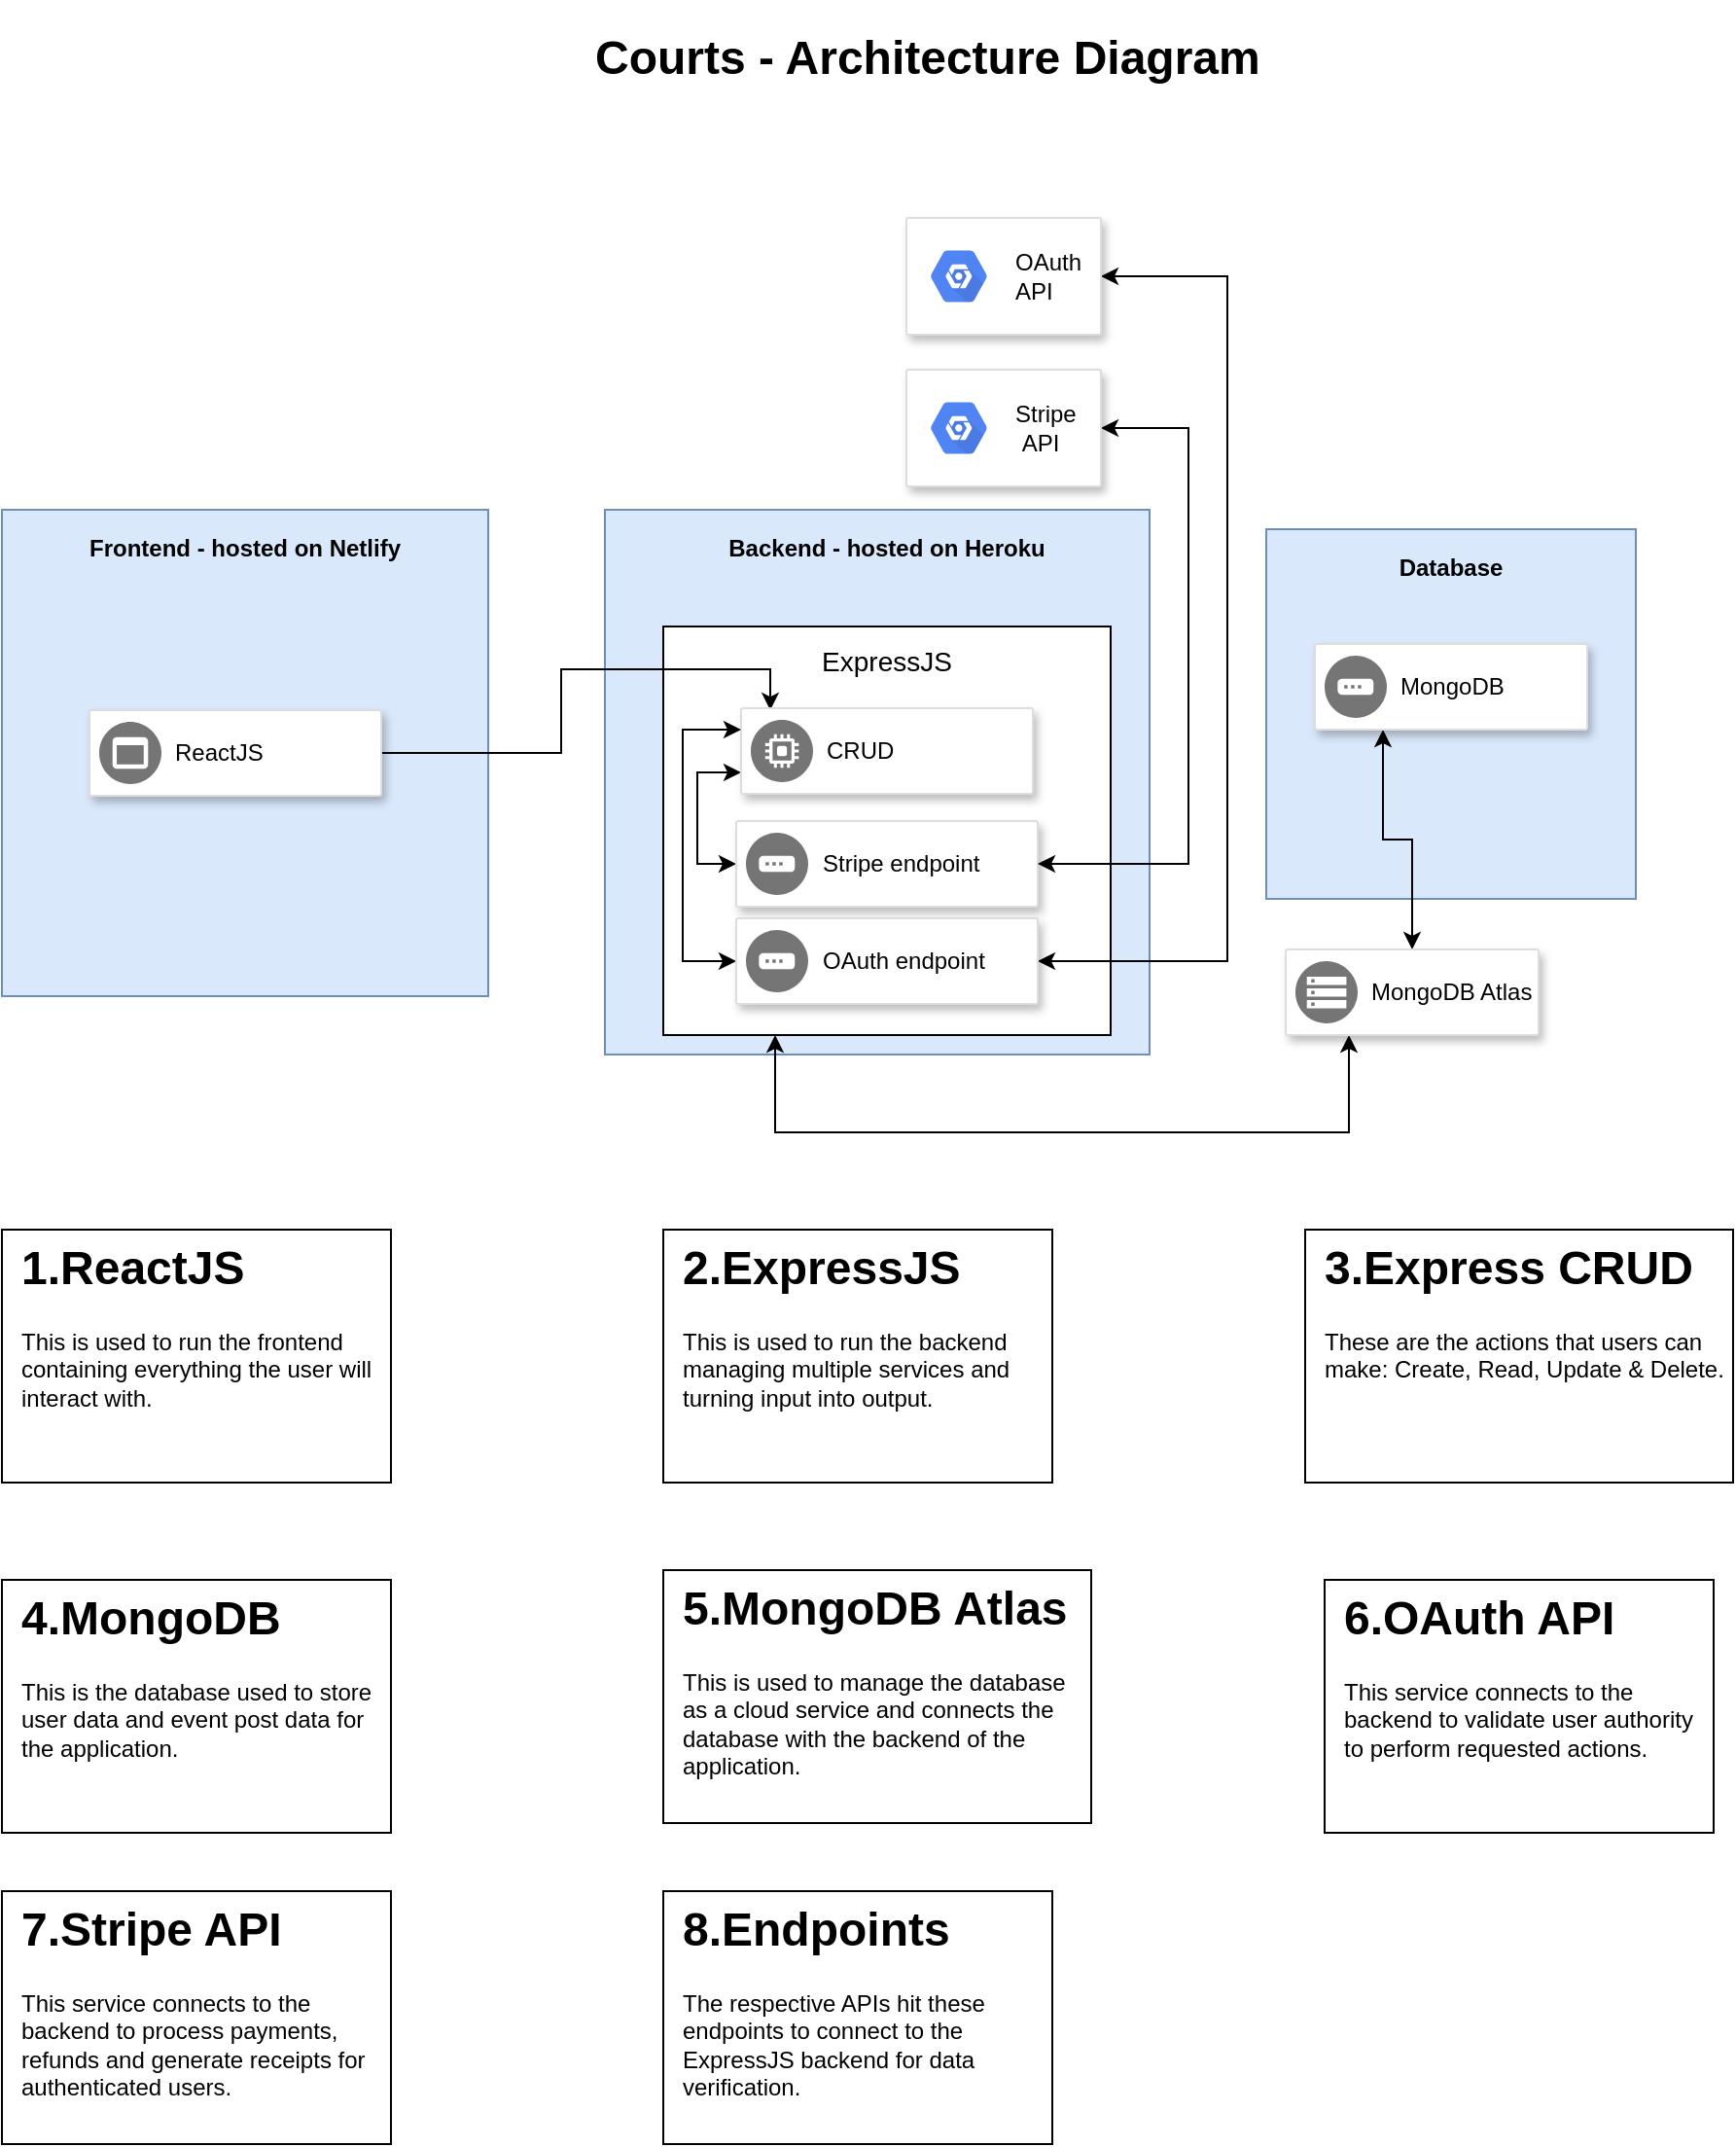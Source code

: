 <mxfile version="13.9.9" type="device"><diagram id="rPudb1M0Uhc7hZUb4cbw" name="Page-1"><mxGraphModel dx="1172" dy="682" grid="1" gridSize="10" guides="1" tooltips="1" connect="1" arrows="1" fold="1" page="1" pageScale="1" pageWidth="1169" pageHeight="827" math="0" shadow="0"><root><mxCell id="0"/><mxCell id="1" parent="0"/><mxCell id="7JfiR4CFH8CrJ87CN6ZU-2" value="" style="rounded=0;whiteSpace=wrap;html=1;" parent="1" vertex="1"><mxGeometry x="120" y="660" width="200" height="130" as="geometry"/></mxCell><mxCell id="qOnyxGdkf0gpgGZajiMD-2" value="" style="whiteSpace=wrap;html=1;aspect=fixed;fillColor=#dae8fc;strokeColor=#6c8ebf;" parent="1" vertex="1"><mxGeometry x="430" y="290" width="280" height="280" as="geometry"/></mxCell><mxCell id="tmi_gO-PXTSPr0ctLVlo-19" value="" style="rounded=0;whiteSpace=wrap;html=1;" parent="1" vertex="1"><mxGeometry x="460" y="350" width="230" height="210" as="geometry"/></mxCell><mxCell id="qOnyxGdkf0gpgGZajiMD-1" value="" style="whiteSpace=wrap;html=1;aspect=fixed;fillColor=#dae8fc;strokeColor=#6c8ebf;" parent="1" vertex="1"><mxGeometry x="120" y="290" width="250" height="250" as="geometry"/></mxCell><mxCell id="qOnyxGdkf0gpgGZajiMD-3" value="" style="whiteSpace=wrap;html=1;aspect=fixed;fillColor=#dae8fc;strokeColor=#6c8ebf;" parent="1" vertex="1"><mxGeometry x="770" y="300" width="190" height="190" as="geometry"/></mxCell><mxCell id="qOnyxGdkf0gpgGZajiMD-4" value="Frontend - hosted on Netlify" style="text;html=1;strokeColor=none;fillColor=none;align=center;verticalAlign=middle;whiteSpace=wrap;rounded=0;fontStyle=1" parent="1" vertex="1"><mxGeometry x="160" y="300" width="170" height="20" as="geometry"/></mxCell><mxCell id="qOnyxGdkf0gpgGZajiMD-5" value="Backend - hosted on Heroku" style="text;html=1;strokeColor=none;fillColor=none;align=center;verticalAlign=middle;whiteSpace=wrap;rounded=0;fontStyle=1" parent="1" vertex="1"><mxGeometry x="490" y="300" width="170" height="20" as="geometry"/></mxCell><mxCell id="qOnyxGdkf0gpgGZajiMD-6" value="Database" style="text;html=1;strokeColor=none;fillColor=none;align=center;verticalAlign=middle;whiteSpace=wrap;rounded=0;fontStyle=1" parent="1" vertex="1"><mxGeometry x="845" y="310" width="40" height="20" as="geometry"/></mxCell><mxCell id="7JfiR4CFH8CrJ87CN6ZU-28" style="edgeStyle=orthogonalEdgeStyle;rounded=0;orthogonalLoop=1;jettySize=auto;html=1;exitX=1;exitY=0.5;exitDx=0;exitDy=0;entryX=0.1;entryY=0.023;entryDx=0;entryDy=0;startArrow=none;startFill=0;entryPerimeter=0;" parent="1" source="qOnyxGdkf0gpgGZajiMD-9" target="tmi_gO-PXTSPr0ctLVlo-11" edge="1"><mxGeometry relative="1" as="geometry"/></mxCell><mxCell id="qOnyxGdkf0gpgGZajiMD-9" value="" style="strokeColor=#dddddd;shadow=1;strokeWidth=1;rounded=1;absoluteArcSize=1;arcSize=2;" parent="1" vertex="1"><mxGeometry x="165" y="393" width="150" height="44" as="geometry"/></mxCell><mxCell id="qOnyxGdkf0gpgGZajiMD-10" value="ReactJS" style="dashed=0;connectable=0;html=1;fillColor=#757575;strokeColor=none;shape=mxgraph.gcp2.frontend_platform_services;part=1;labelPosition=right;verticalLabelPosition=middle;align=left;verticalAlign=middle;spacingLeft=5;fontSize=12;" parent="qOnyxGdkf0gpgGZajiMD-9" vertex="1"><mxGeometry y="0.5" width="32" height="32" relative="1" as="geometry"><mxPoint x="5" y="-16" as="offset"/></mxGeometry></mxCell><mxCell id="7JfiR4CFH8CrJ87CN6ZU-25" style="edgeStyle=orthogonalEdgeStyle;rounded=0;orthogonalLoop=1;jettySize=auto;html=1;exitX=0.25;exitY=1;exitDx=0;exitDy=0;entryX=0.5;entryY=0;entryDx=0;entryDy=0;startArrow=classic;startFill=1;" parent="1" source="qOnyxGdkf0gpgGZajiMD-18" target="qOnyxGdkf0gpgGZajiMD-44" edge="1"><mxGeometry relative="1" as="geometry"/></mxCell><mxCell id="qOnyxGdkf0gpgGZajiMD-18" value="" style="strokeColor=#dddddd;shadow=1;strokeWidth=1;rounded=1;absoluteArcSize=1;arcSize=2;" parent="1" vertex="1"><mxGeometry x="795" y="359" width="140" height="44" as="geometry"/></mxCell><mxCell id="qOnyxGdkf0gpgGZajiMD-19" value="MongoDB" style="dashed=0;connectable=0;html=1;fillColor=#757575;strokeColor=none;shape=mxgraph.gcp2.gateway;part=1;labelPosition=right;verticalLabelPosition=middle;align=left;verticalAlign=middle;spacingLeft=5;fontSize=12;" parent="qOnyxGdkf0gpgGZajiMD-18" vertex="1"><mxGeometry y="0.5" width="32" height="32" relative="1" as="geometry"><mxPoint x="5" y="-16" as="offset"/></mxGeometry></mxCell><mxCell id="7JfiR4CFH8CrJ87CN6ZU-29" style="edgeStyle=orthogonalEdgeStyle;rounded=0;orthogonalLoop=1;jettySize=auto;html=1;exitX=0;exitY=0.5;exitDx=0;exitDy=0;entryX=0;entryY=0.75;entryDx=0;entryDy=0;startArrow=classic;startFill=1;" parent="1" source="qOnyxGdkf0gpgGZajiMD-22" target="tmi_gO-PXTSPr0ctLVlo-11" edge="1"><mxGeometry relative="1" as="geometry"/></mxCell><mxCell id="qOnyxGdkf0gpgGZajiMD-22" value="" style="strokeColor=#dddddd;shadow=1;strokeWidth=1;rounded=1;absoluteArcSize=1;arcSize=2;" parent="1" vertex="1"><mxGeometry x="497.5" y="450" width="155" height="44" as="geometry"/></mxCell><mxCell id="qOnyxGdkf0gpgGZajiMD-23" value="Stripe endpoint" style="dashed=0;connectable=0;html=1;fillColor=#757575;strokeColor=none;shape=mxgraph.gcp2.gateway;part=1;labelPosition=right;verticalLabelPosition=middle;align=left;verticalAlign=middle;spacingLeft=5;fontSize=12;" parent="qOnyxGdkf0gpgGZajiMD-22" vertex="1"><mxGeometry y="0.5" width="32" height="32" relative="1" as="geometry"><mxPoint x="5" y="-16" as="offset"/></mxGeometry></mxCell><mxCell id="7JfiR4CFH8CrJ87CN6ZU-22" style="edgeStyle=orthogonalEdgeStyle;rounded=0;orthogonalLoop=1;jettySize=auto;html=1;exitX=1;exitY=0.5;exitDx=0;exitDy=0;entryX=1;entryY=0.5;entryDx=0;entryDy=0;startArrow=classic;startFill=1;" parent="1" source="qOnyxGdkf0gpgGZajiMD-32" target="qOnyxGdkf0gpgGZajiMD-22" edge="1"><mxGeometry relative="1" as="geometry"><Array as="points"><mxPoint x="730" y="248"/><mxPoint x="730" y="472"/></Array></mxGeometry></mxCell><mxCell id="qOnyxGdkf0gpgGZajiMD-32" value="" style="strokeColor=#dddddd;shadow=1;strokeWidth=1;rounded=1;absoluteArcSize=1;arcSize=2;" parent="1" vertex="1"><mxGeometry x="585" y="218" width="100" height="60" as="geometry"/></mxCell><mxCell id="qOnyxGdkf0gpgGZajiMD-33" value="&lt;font color=&quot;#000000&quot;&gt;Stripe&lt;br&gt;&amp;nbsp;API&lt;/font&gt;" style="dashed=0;connectable=0;html=1;fillColor=#5184F3;strokeColor=none;shape=mxgraph.gcp2.hexIcon;prIcon=placeholder;part=1;labelPosition=right;verticalLabelPosition=middle;align=left;verticalAlign=middle;spacingLeft=5;fontColor=#999999;fontSize=12;" parent="qOnyxGdkf0gpgGZajiMD-32" vertex="1"><mxGeometry y="0.5" width="44" height="39" relative="1" as="geometry"><mxPoint x="5" y="-19.5" as="offset"/></mxGeometry></mxCell><mxCell id="7JfiR4CFH8CrJ87CN6ZU-26" style="edgeStyle=orthogonalEdgeStyle;rounded=0;orthogonalLoop=1;jettySize=auto;html=1;exitX=0.25;exitY=1;exitDx=0;exitDy=0;startArrow=classic;startFill=1;entryX=0.25;entryY=1;entryDx=0;entryDy=0;" parent="1" source="qOnyxGdkf0gpgGZajiMD-44" target="tmi_gO-PXTSPr0ctLVlo-19" edge="1"><mxGeometry relative="1" as="geometry"><Array as="points"><mxPoint x="813" y="610"/><mxPoint x="518" y="610"/></Array></mxGeometry></mxCell><mxCell id="qOnyxGdkf0gpgGZajiMD-44" value="" style="strokeColor=#dddddd;shadow=1;strokeWidth=1;rounded=1;absoluteArcSize=1;arcSize=2;" parent="1" vertex="1"><mxGeometry x="780" y="516" width="130" height="44" as="geometry"/></mxCell><mxCell id="qOnyxGdkf0gpgGZajiMD-45" value="MongoDB Atlas" style="dashed=0;connectable=0;html=1;fillColor=#757575;strokeColor=none;shape=mxgraph.gcp2.persistent_disk_snapshot;part=1;labelPosition=right;verticalLabelPosition=middle;align=left;verticalAlign=middle;spacingLeft=5;fontSize=12;" parent="qOnyxGdkf0gpgGZajiMD-44" vertex="1"><mxGeometry y="0.5" width="32" height="32" relative="1" as="geometry"><mxPoint x="5" y="-16" as="offset"/></mxGeometry></mxCell><mxCell id="ASNl6ur8m9cXkQ4JpAlo-1" value="&lt;h1&gt;Courts - Architecture Diagram&lt;/h1&gt;" style="text;html=1;strokeColor=none;fillColor=none;spacing=5;spacingTop=-20;whiteSpace=wrap;overflow=hidden;rounded=0;" parent="1" vertex="1"><mxGeometry x="420" y="38" width="360" height="42" as="geometry"/></mxCell><mxCell id="tmi_gO-PXTSPr0ctLVlo-11" value="" style="strokeColor=#dddddd;shadow=1;strokeWidth=1;rounded=1;absoluteArcSize=1;arcSize=2;" parent="1" vertex="1"><mxGeometry x="500" y="392" width="150" height="44" as="geometry"/></mxCell><mxCell id="tmi_gO-PXTSPr0ctLVlo-12" value="CRUD" style="dashed=0;connectable=0;html=1;fillColor=#757575;strokeColor=none;shape=mxgraph.gcp2.dedicated_game_server;part=1;labelPosition=right;verticalLabelPosition=middle;align=left;verticalAlign=middle;spacingLeft=5;fontSize=12;" parent="tmi_gO-PXTSPr0ctLVlo-11" vertex="1"><mxGeometry y="0.5" width="32" height="32" relative="1" as="geometry"><mxPoint x="5" y="-16" as="offset"/></mxGeometry></mxCell><mxCell id="7JfiR4CFH8CrJ87CN6ZU-21" style="edgeStyle=orthogonalEdgeStyle;rounded=0;orthogonalLoop=1;jettySize=auto;html=1;exitX=1;exitY=0.5;exitDx=0;exitDy=0;entryX=1;entryY=0.5;entryDx=0;entryDy=0;startArrow=classic;startFill=1;" parent="1" source="tmi_gO-PXTSPr0ctLVlo-13" target="tmi_gO-PXTSPr0ctLVlo-15" edge="1"><mxGeometry relative="1" as="geometry"><Array as="points"><mxPoint x="750" y="170"/><mxPoint x="750" y="522"/></Array></mxGeometry></mxCell><mxCell id="tmi_gO-PXTSPr0ctLVlo-13" value="" style="strokeColor=#dddddd;shadow=1;strokeWidth=1;rounded=1;absoluteArcSize=1;arcSize=2;" parent="1" vertex="1"><mxGeometry x="585" y="140" width="100" height="60" as="geometry"/></mxCell><mxCell id="tmi_gO-PXTSPr0ctLVlo-14" value="&lt;font color=&quot;#000000&quot;&gt;OAuth&lt;br&gt;API&lt;br&gt;&lt;/font&gt;" style="dashed=0;connectable=0;html=1;fillColor=#5184F3;strokeColor=none;shape=mxgraph.gcp2.hexIcon;prIcon=placeholder;part=1;labelPosition=right;verticalLabelPosition=middle;align=left;verticalAlign=middle;spacingLeft=5;fontColor=#999999;fontSize=12;" parent="tmi_gO-PXTSPr0ctLVlo-13" vertex="1"><mxGeometry y="0.5" width="44" height="39" relative="1" as="geometry"><mxPoint x="5" y="-19.5" as="offset"/></mxGeometry></mxCell><mxCell id="7JfiR4CFH8CrJ87CN6ZU-30" style="edgeStyle=orthogonalEdgeStyle;rounded=0;orthogonalLoop=1;jettySize=auto;html=1;exitX=0;exitY=0.5;exitDx=0;exitDy=0;entryX=0;entryY=0.25;entryDx=0;entryDy=0;startArrow=classic;startFill=1;" parent="1" source="tmi_gO-PXTSPr0ctLVlo-15" target="tmi_gO-PXTSPr0ctLVlo-11" edge="1"><mxGeometry relative="1" as="geometry"><Array as="points"><mxPoint x="470" y="522"/><mxPoint x="470" y="403"/></Array></mxGeometry></mxCell><mxCell id="tmi_gO-PXTSPr0ctLVlo-15" value="" style="strokeColor=#dddddd;shadow=1;strokeWidth=1;rounded=1;absoluteArcSize=1;arcSize=2;" parent="1" vertex="1"><mxGeometry x="497.5" y="500" width="155" height="44" as="geometry"/></mxCell><mxCell id="tmi_gO-PXTSPr0ctLVlo-16" value="OAuth endpoint" style="dashed=0;connectable=0;html=1;fillColor=#757575;strokeColor=none;shape=mxgraph.gcp2.gateway;part=1;labelPosition=right;verticalLabelPosition=middle;align=left;verticalAlign=middle;spacingLeft=5;fontSize=12;" parent="tmi_gO-PXTSPr0ctLVlo-15" vertex="1"><mxGeometry y="0.5" width="32" height="32" relative="1" as="geometry"><mxPoint x="5" y="-16" as="offset"/></mxGeometry></mxCell><mxCell id="tmi_gO-PXTSPr0ctLVlo-20" value="&lt;font style=&quot;font-size: 14px&quot;&gt;ExpressJS&lt;/font&gt;" style="text;html=1;strokeColor=none;fillColor=none;align=center;verticalAlign=middle;whiteSpace=wrap;rounded=0;" parent="1" vertex="1"><mxGeometry x="500" y="343" width="150" height="50" as="geometry"/></mxCell><mxCell id="7JfiR4CFH8CrJ87CN6ZU-1" value="&lt;h1&gt;1.ReactJS&lt;/h1&gt;&lt;p&gt;This is used to run the frontend containing everything the user will interact with.&lt;/p&gt;" style="text;html=1;strokeColor=none;fillColor=none;spacing=5;spacingTop=-20;whiteSpace=wrap;overflow=hidden;rounded=0;" parent="1" vertex="1"><mxGeometry x="125" y="660" width="190" height="120" as="geometry"/></mxCell><mxCell id="7JfiR4CFH8CrJ87CN6ZU-3" value="" style="rounded=0;whiteSpace=wrap;html=1;" parent="1" vertex="1"><mxGeometry x="460" y="660" width="200" height="130" as="geometry"/></mxCell><mxCell id="7JfiR4CFH8CrJ87CN6ZU-4" value="&lt;h1&gt;2.ExpressJS&lt;/h1&gt;&lt;p&gt;This is used to run the backend managing multiple services and turning input into output.&lt;/p&gt;" style="text;html=1;strokeColor=none;fillColor=none;spacing=5;spacingTop=-20;whiteSpace=wrap;overflow=hidden;rounded=0;" parent="1" vertex="1"><mxGeometry x="465" y="660" width="190" height="120" as="geometry"/></mxCell><mxCell id="7JfiR4CFH8CrJ87CN6ZU-5" value="" style="rounded=0;whiteSpace=wrap;html=1;" parent="1" vertex="1"><mxGeometry x="790" y="660" width="220" height="130" as="geometry"/></mxCell><mxCell id="7JfiR4CFH8CrJ87CN6ZU-6" value="&lt;h1&gt;3.Express CRUD&lt;/h1&gt;&lt;p&gt;These are the actions that users can make: Create, Read, Update &amp;amp; Delete.&lt;/p&gt;" style="text;html=1;strokeColor=none;fillColor=none;spacing=5;spacingTop=-20;whiteSpace=wrap;overflow=hidden;rounded=0;" parent="1" vertex="1"><mxGeometry x="795" y="660" width="215" height="120" as="geometry"/></mxCell><mxCell id="7JfiR4CFH8CrJ87CN6ZU-7" value="" style="rounded=0;whiteSpace=wrap;html=1;" parent="1" vertex="1"><mxGeometry x="120" y="840" width="200" height="130" as="geometry"/></mxCell><mxCell id="7JfiR4CFH8CrJ87CN6ZU-8" value="&lt;h1&gt;4.MongoDB&lt;/h1&gt;&lt;p&gt;This is the database used to store user data and event post data for the application.&lt;/p&gt;" style="text;html=1;strokeColor=none;fillColor=none;spacing=5;spacingTop=-20;whiteSpace=wrap;overflow=hidden;rounded=0;" parent="1" vertex="1"><mxGeometry x="125" y="840" width="190" height="120" as="geometry"/></mxCell><mxCell id="7JfiR4CFH8CrJ87CN6ZU-9" value="" style="rounded=0;whiteSpace=wrap;html=1;" parent="1" vertex="1"><mxGeometry x="460" y="835" width="220" height="130" as="geometry"/></mxCell><mxCell id="7JfiR4CFH8CrJ87CN6ZU-10" value="&lt;h1&gt;5.MongoDB Atlas&lt;/h1&gt;&lt;p&gt;This is used to manage the database as a cloud service and connects the database with the backend of the application.&lt;/p&gt;" style="text;html=1;strokeColor=none;fillColor=none;spacing=5;spacingTop=-20;whiteSpace=wrap;overflow=hidden;rounded=0;" parent="1" vertex="1"><mxGeometry x="465" y="835" width="215" height="120" as="geometry"/></mxCell><mxCell id="7JfiR4CFH8CrJ87CN6ZU-11" value="" style="rounded=0;whiteSpace=wrap;html=1;" parent="1" vertex="1"><mxGeometry x="800" y="840" width="200" height="130" as="geometry"/></mxCell><mxCell id="7JfiR4CFH8CrJ87CN6ZU-12" value="&lt;h1&gt;6.OAuth API&lt;/h1&gt;&lt;p&gt;This service connects to the backend to validate user authority to perform requested actions.&lt;/p&gt;" style="text;html=1;strokeColor=none;fillColor=none;spacing=5;spacingTop=-20;whiteSpace=wrap;overflow=hidden;rounded=0;" parent="1" vertex="1"><mxGeometry x="805" y="840" width="190" height="120" as="geometry"/></mxCell><mxCell id="7JfiR4CFH8CrJ87CN6ZU-13" value="" style="rounded=0;whiteSpace=wrap;html=1;" parent="1" vertex="1"><mxGeometry x="120" y="1000" width="200" height="130" as="geometry"/></mxCell><mxCell id="7JfiR4CFH8CrJ87CN6ZU-14" value="&lt;h1&gt;7.Stripe API&lt;/h1&gt;&lt;p&gt;This service connects to the backend to process payments, refunds and generate receipts for authenticated users.&lt;/p&gt;" style="text;html=1;strokeColor=none;fillColor=none;spacing=5;spacingTop=-20;whiteSpace=wrap;overflow=hidden;rounded=0;" parent="1" vertex="1"><mxGeometry x="125" y="1000" width="190" height="120" as="geometry"/></mxCell><mxCell id="7JfiR4CFH8CrJ87CN6ZU-15" value="" style="rounded=0;whiteSpace=wrap;html=1;" parent="1" vertex="1"><mxGeometry x="460" y="1000" width="200" height="130" as="geometry"/></mxCell><mxCell id="7JfiR4CFH8CrJ87CN6ZU-16" value="&lt;h1&gt;8.Endpoints&lt;/h1&gt;&lt;p&gt;The respective APIs hit these endpoints to connect to the ExpressJS backend for data verification.&lt;/p&gt;" style="text;html=1;strokeColor=none;fillColor=none;spacing=5;spacingTop=-20;whiteSpace=wrap;overflow=hidden;rounded=0;" parent="1" vertex="1"><mxGeometry x="465" y="1000" width="190" height="120" as="geometry"/></mxCell></root></mxGraphModel></diagram></mxfile>
